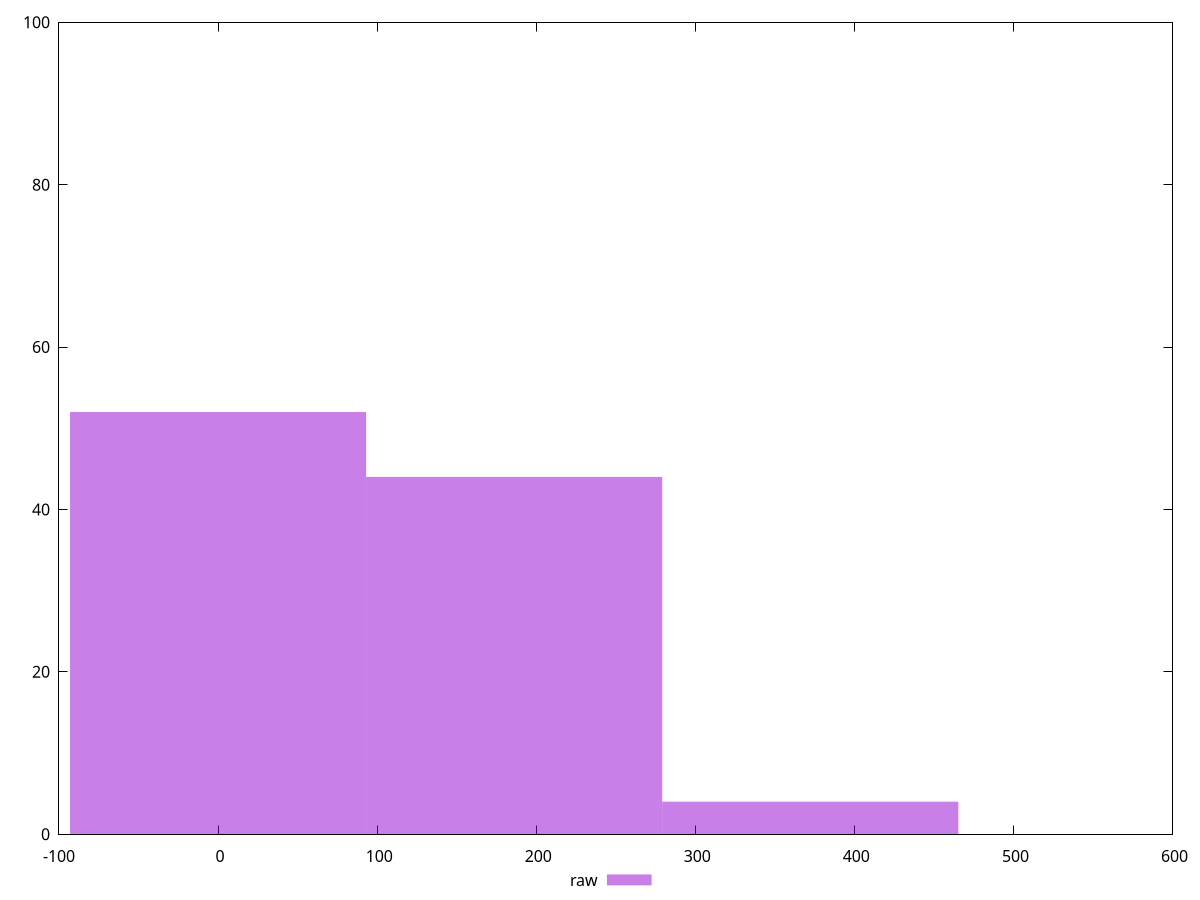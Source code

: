 reset
set terminal svg size 640, 490 enhanced background rgb 'white'
set output "reprap/uses-http2/samples/pages+cached+noexternal/raw/histogram.svg"

$raw <<EOF
186.14326946424413 44
0 52
372.28653892848826 4
EOF

set key outside below
set boxwidth 186.14326946424413
set yrange [0:100]
set style fill transparent solid 0.5 noborder

plot \
  $raw title "raw" with boxes, \


reset